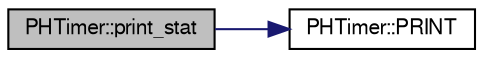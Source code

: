 digraph "PHTimer::print_stat"
{
  bgcolor="transparent";
  edge [fontname="FreeSans",fontsize="10",labelfontname="FreeSans",labelfontsize="10"];
  node [fontname="FreeSans",fontsize="10",shape=record];
  rankdir="LR";
  Node1 [label="PHTimer::print_stat",height=0.2,width=0.4,color="black", fillcolor="grey75", style="filled" fontcolor="black"];
  Node1 -> Node2 [color="midnightblue",fontsize="10",style="solid",fontname="FreeSans"];
  Node2 [label="PHTimer::PRINT",height=0.2,width=0.4,color="black",URL="$d0/d5e/classPHTimer.html#ac0fd0e47b6cd0a290f3db3ee4dae3ab5",tooltip="print a message (formated) to a stream "];
}
